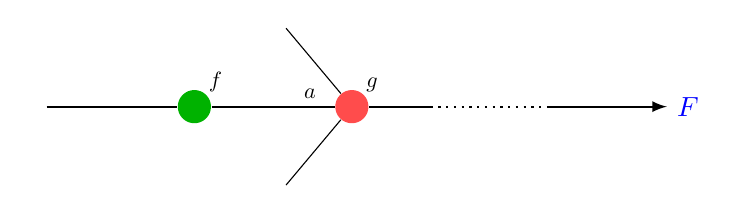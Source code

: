 \begin{tikzpicture}
\def\layersep{2cm}
\tikzstyle{neuron}=[circle,fill=red!50,minimum size=12pt,inner sep=0pt]

\node(E) at (-\layersep,0) {};

% Neurone F
\node[neuron,green!70!black] (F) at (0,0) {};
\node[above right=0.8ex,scale=0.8] at (F) {$f$};
 \path[thick] (E) edge (F);

% Neurone G
\node[neuron,red!70] (G) at (\layersep,0) {};
\node[above right=0.8ex,scale=0.8] at (G) {$g$};
%\node[below right=0.8ex,scale=0.8] at (G) {$[g']$};
 \path[thick] (F) edge node[pos=0.8,above,scale=0.8]{$a$} (G);
 \draw[] (G)  to ++ (130:1.3);
 \draw[] (G) to ++ (-130:1.3);

% Sortie
 \draw[thick] (G) --  (3,0);
 \draw[thick,dotted] (3,0) --  (4.5,0);
\draw[->,>=latex,thick] (4.5,0) -- ++(1.5,0) node[right,blue]{$F$};

\end{tikzpicture}  
